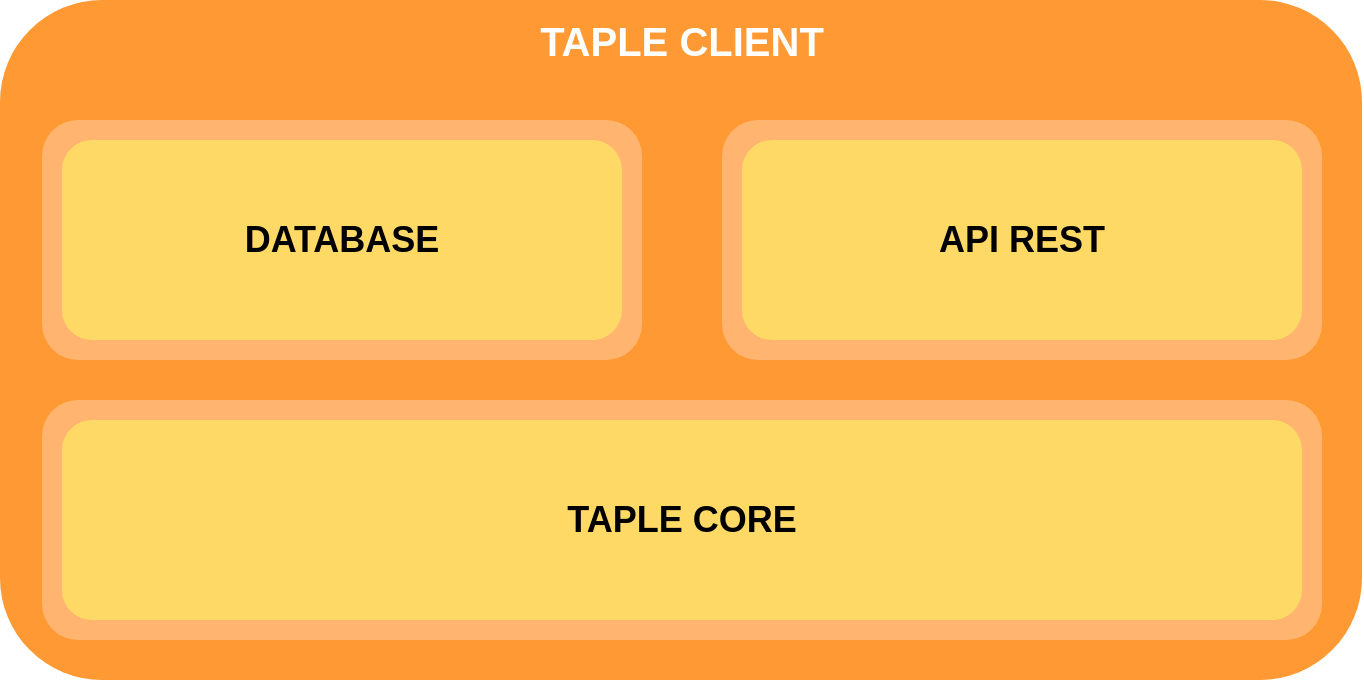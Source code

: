 <mxfile version="21.6.2" type="embed">
    <diagram id="2izP-0pvtHL-6ZI8SSJ8" name="Page-1">
        <mxGraphModel dx="1496" dy="940" grid="1" gridSize="10" guides="1" tooltips="1" connect="1" arrows="1" fold="1" page="1" pageScale="1" pageWidth="827" pageHeight="1169" math="0" shadow="0">
            <root>
                <mxCell id="0"/>
                <mxCell id="1" parent="0"/>
                <mxCell id="33" value="" style="rounded=1;whiteSpace=wrap;html=1;fillColor=#FF9933;strokeColor=none;" parent="1" vertex="1">
                    <mxGeometry x="69" y="60" width="681" height="340" as="geometry"/>
                </mxCell>
                <mxCell id="44" value="&lt;font style=&quot;font-size: 20px;&quot; color=&quot;#ffffff&quot;&gt;&lt;b&gt;TAPLE CLIENT&lt;/b&gt;&lt;/font&gt;" style="text;html=1;strokeColor=none;fillColor=none;align=center;verticalAlign=middle;whiteSpace=wrap;rounded=0;" parent="1" vertex="1">
                    <mxGeometry x="311.5" y="70" width="196" height="20" as="geometry"/>
                </mxCell>
                <mxCell id="52" value="" style="rounded=1;whiteSpace=wrap;html=1;fillColor=#FFB570;strokeColor=none;" vertex="1" parent="1">
                    <mxGeometry x="430" y="120" width="300" height="120" as="geometry"/>
                </mxCell>
                <mxCell id="53" value="&lt;font style=&quot;font-size: 18px;&quot;&gt;&lt;b&gt;API REST&lt;/b&gt;&lt;/font&gt;" style="rounded=1;whiteSpace=wrap;html=1;fillColor=#FFD966;strokeColor=none;" vertex="1" parent="1">
                    <mxGeometry x="440" y="130" width="280" height="100" as="geometry"/>
                </mxCell>
                <mxCell id="54" value="" style="rounded=1;whiteSpace=wrap;html=1;fillColor=#FFB570;strokeColor=none;" vertex="1" parent="1">
                    <mxGeometry x="90" y="260" width="640" height="120" as="geometry"/>
                </mxCell>
                <mxCell id="56" value="" style="rounded=1;whiteSpace=wrap;html=1;fillColor=#FFB570;strokeColor=none;" vertex="1" parent="1">
                    <mxGeometry x="90" y="120" width="300" height="120" as="geometry"/>
                </mxCell>
                <mxCell id="57" value="&lt;font style=&quot;font-size: 18px;&quot;&gt;&lt;b&gt;DATABASE&lt;/b&gt;&lt;/font&gt;" style="rounded=1;whiteSpace=wrap;html=1;fillColor=#FFD966;strokeColor=none;" vertex="1" parent="1">
                    <mxGeometry x="100" y="130" width="280" height="100" as="geometry"/>
                </mxCell>
                <mxCell id="58" value="&lt;font style=&quot;font-size: 18px;&quot;&gt;&lt;b&gt;TAPLE CORE&lt;/b&gt;&lt;/font&gt;" style="rounded=1;whiteSpace=wrap;html=1;fillColor=#FFD966;strokeColor=none;" vertex="1" parent="1">
                    <mxGeometry x="100" y="270" width="620" height="100" as="geometry"/>
                </mxCell>
            </root>
        </mxGraphModel>
    </diagram>
</mxfile>